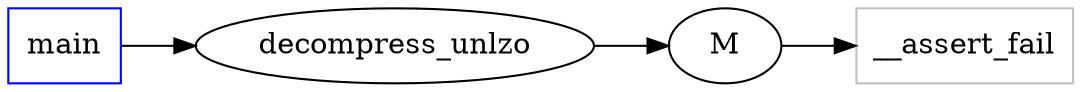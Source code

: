 digraph functioncalls {
rankdir=LR;

main [shape="box", color=blue];
__assert_fail [shape="box", color=grey];
M -> __assert_fail;
decompress_unlzo -> M;
main -> decompress_unlzo;
}
